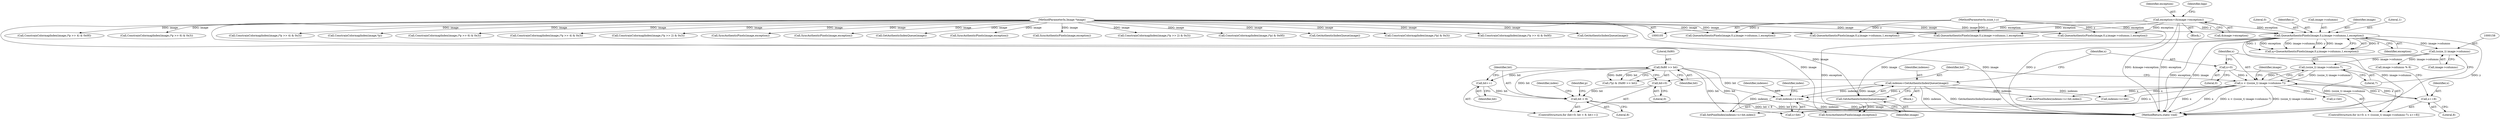 digraph "0_ImageMagick_d9b2209a69ee90d8df81fb124eb66f593eb9f599@pointer" {
"1000189" [label="(Call,indexes+x+bit)"];
"1000146" [label="(Call,indexes=GetAuthenticIndexQueue(image))"];
"1000148" [label="(Call,GetAuthenticIndexQueue(image))"];
"1000130" [label="(Call,QueueAuthenticPixels(image,0,y,image->columns,1,exception))"];
"1000108" [label="(MethodParameterIn,Image *image)"];
"1000107" [label="(MethodParameterIn,ssize_t y)"];
"1000117" [label="(Call,exception=(&image->exception))"];
"1000154" [label="(Call,x < ((ssize_t) image->columns-7))"];
"1000163" [label="(Call,x+=8)"];
"1000151" [label="(Call,x=0)"];
"1000156" [label="(Call,(ssize_t) image->columns-7)"];
"1000157" [label="(Call,(ssize_t) image->columns)"];
"1000183" [label="(Call,0x80 >> bit)"];
"1000171" [label="(Call,bit < 8)"];
"1000168" [label="(Call,bit=0)"];
"1000174" [label="(Call,bit++)"];
"1000154" [label="(Call,x < ((ssize_t) image->columns-7))"];
"1000128" [label="(Call,q=QueueAuthenticPixels(image,0,y,image->columns,1,exception))"];
"1000464" [label="(Call,ConstrainColormapIndex(image,(*p >> 4) & 0x3))"];
"1000168" [label="(Call,bit=0)"];
"1000189" [label="(Call,indexes+x+bit)"];
"1000713" [label="(Call,ConstrainColormapIndex(image,*p))"];
"1000148" [label="(Call,GetAuthenticIndexQueue(image))"];
"1000138" [label="(Identifier,exception)"];
"1000190" [label="(Identifier,indexes)"];
"1000185" [label="(Identifier,bit)"];
"1000245" [label="(Call,indexes+x+bit)"];
"1000429" [label="(Call,ConstrainColormapIndex(image,(*p >> 6) & 0x3))"];
"1000110" [label="(Block,)"];
"1000340" [label="(Call,ConstrainColormapIndex(image,(*p >> 4) & 0x3))"];
"1000175" [label="(Identifier,bit)"];
"1000499" [label="(Call,ConstrainColormapIndex(image,(*p >> 2) & 0x3))"];
"1000117" [label="(Call,exception=(&image->exception))"];
"1000149" [label="(Identifier,image)"];
"1000275" [label="(Call,QueueAuthenticPixels(image,0,y,image->columns,1,exception))"];
"1000119" [label="(Call,&image->exception)"];
"1000163" [label="(Call,x+=8)"];
"1000155" [label="(Identifier,x)"];
"1000169" [label="(Identifier,bit)"];
"1000527" [label="(Call,SyncAuthenticPixels(image,exception))"];
"1000798" [label="(Call,SyncAuthenticPixels(image,exception))"];
"1000293" [label="(Call,GetAuthenticIndexQueue(image))"];
"1000667" [label="(Call,SyncAuthenticPixels(image,exception))"];
"1000746" [label="(Call,QueueAuthenticPixels(image,0,y,image->columns,1,exception))"];
"1000174" [label="(Call,bit++)"];
"1000108" [label="(MethodParameterIn,Image *image)"];
"1000171" [label="(Call,bit < 8)"];
"1000737" [label="(Call,SyncAuthenticPixels(image,exception))"];
"1000152" [label="(Identifier,x)"];
"1000159" [label="(Call,image->columns)"];
"1000170" [label="(Literal,0)"];
"1000803" [label="(MethodReturn,static void)"];
"1000366" [label="(Call,ConstrainColormapIndex(image,(*p >> 2) & 0x3))"];
"1000162" [label="(Literal,7)"];
"1000537" [label="(Call,QueueAuthenticPixels(image,0,y,image->columns,1,exception))"];
"1000178" [label="(Identifier,index)"];
"1000180" [label="(Call,(*p) & (0x80 >> bit))"];
"1000244" [label="(Call,SetPixelIndex(indexes+x+bit,index))"];
"1000151" [label="(Call,x=0)"];
"1000602" [label="(Call,ConstrainColormapIndex(image,(*p) & 0x0f))"];
"1000131" [label="(Identifier,image)"];
"1000153" [label="(Literal,0)"];
"1000555" [label="(Call,GetAuthenticIndexQueue(image))"];
"1000107" [label="(MethodParameterIn,ssize_t y)"];
"1000150" [label="(ControlStructure,for (x=0; x < ((ssize_t) image->columns-7); x+=8))"];
"1000137" [label="(Literal,1)"];
"1000164" [label="(Identifier,x)"];
"1000173" [label="(Literal,8)"];
"1000127" [label="(Block,)"];
"1000132" [label="(Literal,0)"];
"1000118" [label="(Identifier,exception)"];
"1000392" [label="(Call,ConstrainColormapIndex(image,(*p) & 0x3))"];
"1000212" [label="(Identifier,image)"];
"1000165" [label="(Literal,8)"];
"1000146" [label="(Call,indexes=GetAuthenticIndexQueue(image))"];
"1000207" [label="(Identifier,p)"];
"1000156" [label="(Call,(ssize_t) image->columns-7)"];
"1000639" [label="(Call,ConstrainColormapIndex(image,(*p >> 4) & 0x0f))"];
"1000194" [label="(Identifier,index)"];
"1000247" [label="(Call,x+bit)"];
"1000266" [label="(Call,SyncAuthenticPixels(image,exception))"];
"1000695" [label="(Call,GetAuthenticIndexQueue(image))"];
"1000133" [label="(Identifier,y)"];
"1000191" [label="(Call,x+bit)"];
"1000184" [label="(Literal,0x80)"];
"1000130" [label="(Call,QueueAuthenticPixels(image,0,y,image->columns,1,exception))"];
"1000147" [label="(Identifier,indexes)"];
"1000576" [label="(Call,ConstrainColormapIndex(image,(*p >> 4) & 0x0f))"];
"1000183" [label="(Call,0x80 >> bit)"];
"1000134" [label="(Call,image->columns)"];
"1000157" [label="(Call,(ssize_t) image->columns)"];
"1000124" [label="(Identifier,bpp)"];
"1000210" [label="(Call,image->columns % 8)"];
"1000314" [label="(Call,ConstrainColormapIndex(image,(*p >> 6) & 0x3))"];
"1000677" [label="(Call,QueueAuthenticPixels(image,0,y,image->columns,1,exception))"];
"1000188" [label="(Call,SetPixelIndex(indexes+x+bit,index))"];
"1000167" [label="(ControlStructure,for (bit=0; bit < 8; bit++))"];
"1000172" [label="(Identifier,bit)"];
"1000189" -> "1000188"  [label="AST: "];
"1000189" -> "1000191"  [label="CFG: "];
"1000190" -> "1000189"  [label="AST: "];
"1000191" -> "1000189"  [label="AST: "];
"1000194" -> "1000189"  [label="CFG: "];
"1000189" -> "1000803"  [label="DDG: indexes"];
"1000189" -> "1000803"  [label="DDG: x+bit"];
"1000146" -> "1000189"  [label="DDG: indexes"];
"1000154" -> "1000189"  [label="DDG: x"];
"1000183" -> "1000189"  [label="DDG: bit"];
"1000146" -> "1000127"  [label="AST: "];
"1000146" -> "1000148"  [label="CFG: "];
"1000147" -> "1000146"  [label="AST: "];
"1000148" -> "1000146"  [label="AST: "];
"1000152" -> "1000146"  [label="CFG: "];
"1000146" -> "1000803"  [label="DDG: GetAuthenticIndexQueue(image)"];
"1000146" -> "1000803"  [label="DDG: indexes"];
"1000148" -> "1000146"  [label="DDG: image"];
"1000146" -> "1000188"  [label="DDG: indexes"];
"1000146" -> "1000244"  [label="DDG: indexes"];
"1000146" -> "1000245"  [label="DDG: indexes"];
"1000148" -> "1000149"  [label="CFG: "];
"1000149" -> "1000148"  [label="AST: "];
"1000130" -> "1000148"  [label="DDG: image"];
"1000108" -> "1000148"  [label="DDG: image"];
"1000148" -> "1000266"  [label="DDG: image"];
"1000130" -> "1000128"  [label="AST: "];
"1000130" -> "1000138"  [label="CFG: "];
"1000131" -> "1000130"  [label="AST: "];
"1000132" -> "1000130"  [label="AST: "];
"1000133" -> "1000130"  [label="AST: "];
"1000134" -> "1000130"  [label="AST: "];
"1000137" -> "1000130"  [label="AST: "];
"1000138" -> "1000130"  [label="AST: "];
"1000128" -> "1000130"  [label="CFG: "];
"1000130" -> "1000803"  [label="DDG: image->columns"];
"1000130" -> "1000803"  [label="DDG: y"];
"1000130" -> "1000803"  [label="DDG: exception"];
"1000130" -> "1000803"  [label="DDG: image"];
"1000130" -> "1000128"  [label="DDG: 0"];
"1000130" -> "1000128"  [label="DDG: 1"];
"1000130" -> "1000128"  [label="DDG: exception"];
"1000130" -> "1000128"  [label="DDG: image->columns"];
"1000130" -> "1000128"  [label="DDG: y"];
"1000130" -> "1000128"  [label="DDG: image"];
"1000108" -> "1000130"  [label="DDG: image"];
"1000107" -> "1000130"  [label="DDG: y"];
"1000117" -> "1000130"  [label="DDG: exception"];
"1000130" -> "1000157"  [label="DDG: image->columns"];
"1000130" -> "1000266"  [label="DDG: exception"];
"1000108" -> "1000105"  [label="AST: "];
"1000108" -> "1000803"  [label="DDG: image"];
"1000108" -> "1000266"  [label="DDG: image"];
"1000108" -> "1000275"  [label="DDG: image"];
"1000108" -> "1000293"  [label="DDG: image"];
"1000108" -> "1000314"  [label="DDG: image"];
"1000108" -> "1000340"  [label="DDG: image"];
"1000108" -> "1000366"  [label="DDG: image"];
"1000108" -> "1000392"  [label="DDG: image"];
"1000108" -> "1000429"  [label="DDG: image"];
"1000108" -> "1000464"  [label="DDG: image"];
"1000108" -> "1000499"  [label="DDG: image"];
"1000108" -> "1000527"  [label="DDG: image"];
"1000108" -> "1000537"  [label="DDG: image"];
"1000108" -> "1000555"  [label="DDG: image"];
"1000108" -> "1000576"  [label="DDG: image"];
"1000108" -> "1000602"  [label="DDG: image"];
"1000108" -> "1000639"  [label="DDG: image"];
"1000108" -> "1000667"  [label="DDG: image"];
"1000108" -> "1000677"  [label="DDG: image"];
"1000108" -> "1000695"  [label="DDG: image"];
"1000108" -> "1000713"  [label="DDG: image"];
"1000108" -> "1000737"  [label="DDG: image"];
"1000108" -> "1000746"  [label="DDG: image"];
"1000108" -> "1000798"  [label="DDG: image"];
"1000107" -> "1000105"  [label="AST: "];
"1000107" -> "1000803"  [label="DDG: y"];
"1000107" -> "1000275"  [label="DDG: y"];
"1000107" -> "1000537"  [label="DDG: y"];
"1000107" -> "1000677"  [label="DDG: y"];
"1000107" -> "1000746"  [label="DDG: y"];
"1000117" -> "1000110"  [label="AST: "];
"1000117" -> "1000119"  [label="CFG: "];
"1000118" -> "1000117"  [label="AST: "];
"1000119" -> "1000117"  [label="AST: "];
"1000124" -> "1000117"  [label="CFG: "];
"1000117" -> "1000803"  [label="DDG: exception"];
"1000117" -> "1000803"  [label="DDG: &image->exception"];
"1000117" -> "1000275"  [label="DDG: exception"];
"1000117" -> "1000537"  [label="DDG: exception"];
"1000117" -> "1000677"  [label="DDG: exception"];
"1000117" -> "1000746"  [label="DDG: exception"];
"1000154" -> "1000150"  [label="AST: "];
"1000154" -> "1000156"  [label="CFG: "];
"1000155" -> "1000154"  [label="AST: "];
"1000156" -> "1000154"  [label="AST: "];
"1000169" -> "1000154"  [label="CFG: "];
"1000212" -> "1000154"  [label="CFG: "];
"1000154" -> "1000803"  [label="DDG: x"];
"1000154" -> "1000803"  [label="DDG: x < ((ssize_t) image->columns-7)"];
"1000154" -> "1000803"  [label="DDG: (ssize_t) image->columns-7"];
"1000163" -> "1000154"  [label="DDG: x"];
"1000151" -> "1000154"  [label="DDG: x"];
"1000156" -> "1000154"  [label="DDG: (ssize_t) image->columns"];
"1000156" -> "1000154"  [label="DDG: 7"];
"1000154" -> "1000163"  [label="DDG: x"];
"1000154" -> "1000188"  [label="DDG: x"];
"1000154" -> "1000191"  [label="DDG: x"];
"1000154" -> "1000244"  [label="DDG: x"];
"1000154" -> "1000245"  [label="DDG: x"];
"1000154" -> "1000247"  [label="DDG: x"];
"1000163" -> "1000150"  [label="AST: "];
"1000163" -> "1000165"  [label="CFG: "];
"1000164" -> "1000163"  [label="AST: "];
"1000165" -> "1000163"  [label="AST: "];
"1000155" -> "1000163"  [label="CFG: "];
"1000151" -> "1000150"  [label="AST: "];
"1000151" -> "1000153"  [label="CFG: "];
"1000152" -> "1000151"  [label="AST: "];
"1000153" -> "1000151"  [label="AST: "];
"1000155" -> "1000151"  [label="CFG: "];
"1000156" -> "1000162"  [label="CFG: "];
"1000157" -> "1000156"  [label="AST: "];
"1000162" -> "1000156"  [label="AST: "];
"1000156" -> "1000803"  [label="DDG: (ssize_t) image->columns"];
"1000157" -> "1000156"  [label="DDG: image->columns"];
"1000157" -> "1000159"  [label="CFG: "];
"1000158" -> "1000157"  [label="AST: "];
"1000159" -> "1000157"  [label="AST: "];
"1000162" -> "1000157"  [label="CFG: "];
"1000157" -> "1000210"  [label="DDG: image->columns"];
"1000183" -> "1000180"  [label="AST: "];
"1000183" -> "1000185"  [label="CFG: "];
"1000184" -> "1000183"  [label="AST: "];
"1000185" -> "1000183"  [label="AST: "];
"1000180" -> "1000183"  [label="CFG: "];
"1000183" -> "1000174"  [label="DDG: bit"];
"1000183" -> "1000180"  [label="DDG: 0x80"];
"1000183" -> "1000180"  [label="DDG: bit"];
"1000171" -> "1000183"  [label="DDG: bit"];
"1000183" -> "1000188"  [label="DDG: bit"];
"1000183" -> "1000191"  [label="DDG: bit"];
"1000171" -> "1000167"  [label="AST: "];
"1000171" -> "1000173"  [label="CFG: "];
"1000172" -> "1000171"  [label="AST: "];
"1000173" -> "1000171"  [label="AST: "];
"1000178" -> "1000171"  [label="CFG: "];
"1000207" -> "1000171"  [label="CFG: "];
"1000171" -> "1000803"  [label="DDG: bit"];
"1000171" -> "1000803"  [label="DDG: bit < 8"];
"1000168" -> "1000171"  [label="DDG: bit"];
"1000174" -> "1000171"  [label="DDG: bit"];
"1000168" -> "1000167"  [label="AST: "];
"1000168" -> "1000170"  [label="CFG: "];
"1000169" -> "1000168"  [label="AST: "];
"1000170" -> "1000168"  [label="AST: "];
"1000172" -> "1000168"  [label="CFG: "];
"1000174" -> "1000167"  [label="AST: "];
"1000174" -> "1000175"  [label="CFG: "];
"1000175" -> "1000174"  [label="AST: "];
"1000172" -> "1000174"  [label="CFG: "];
}
